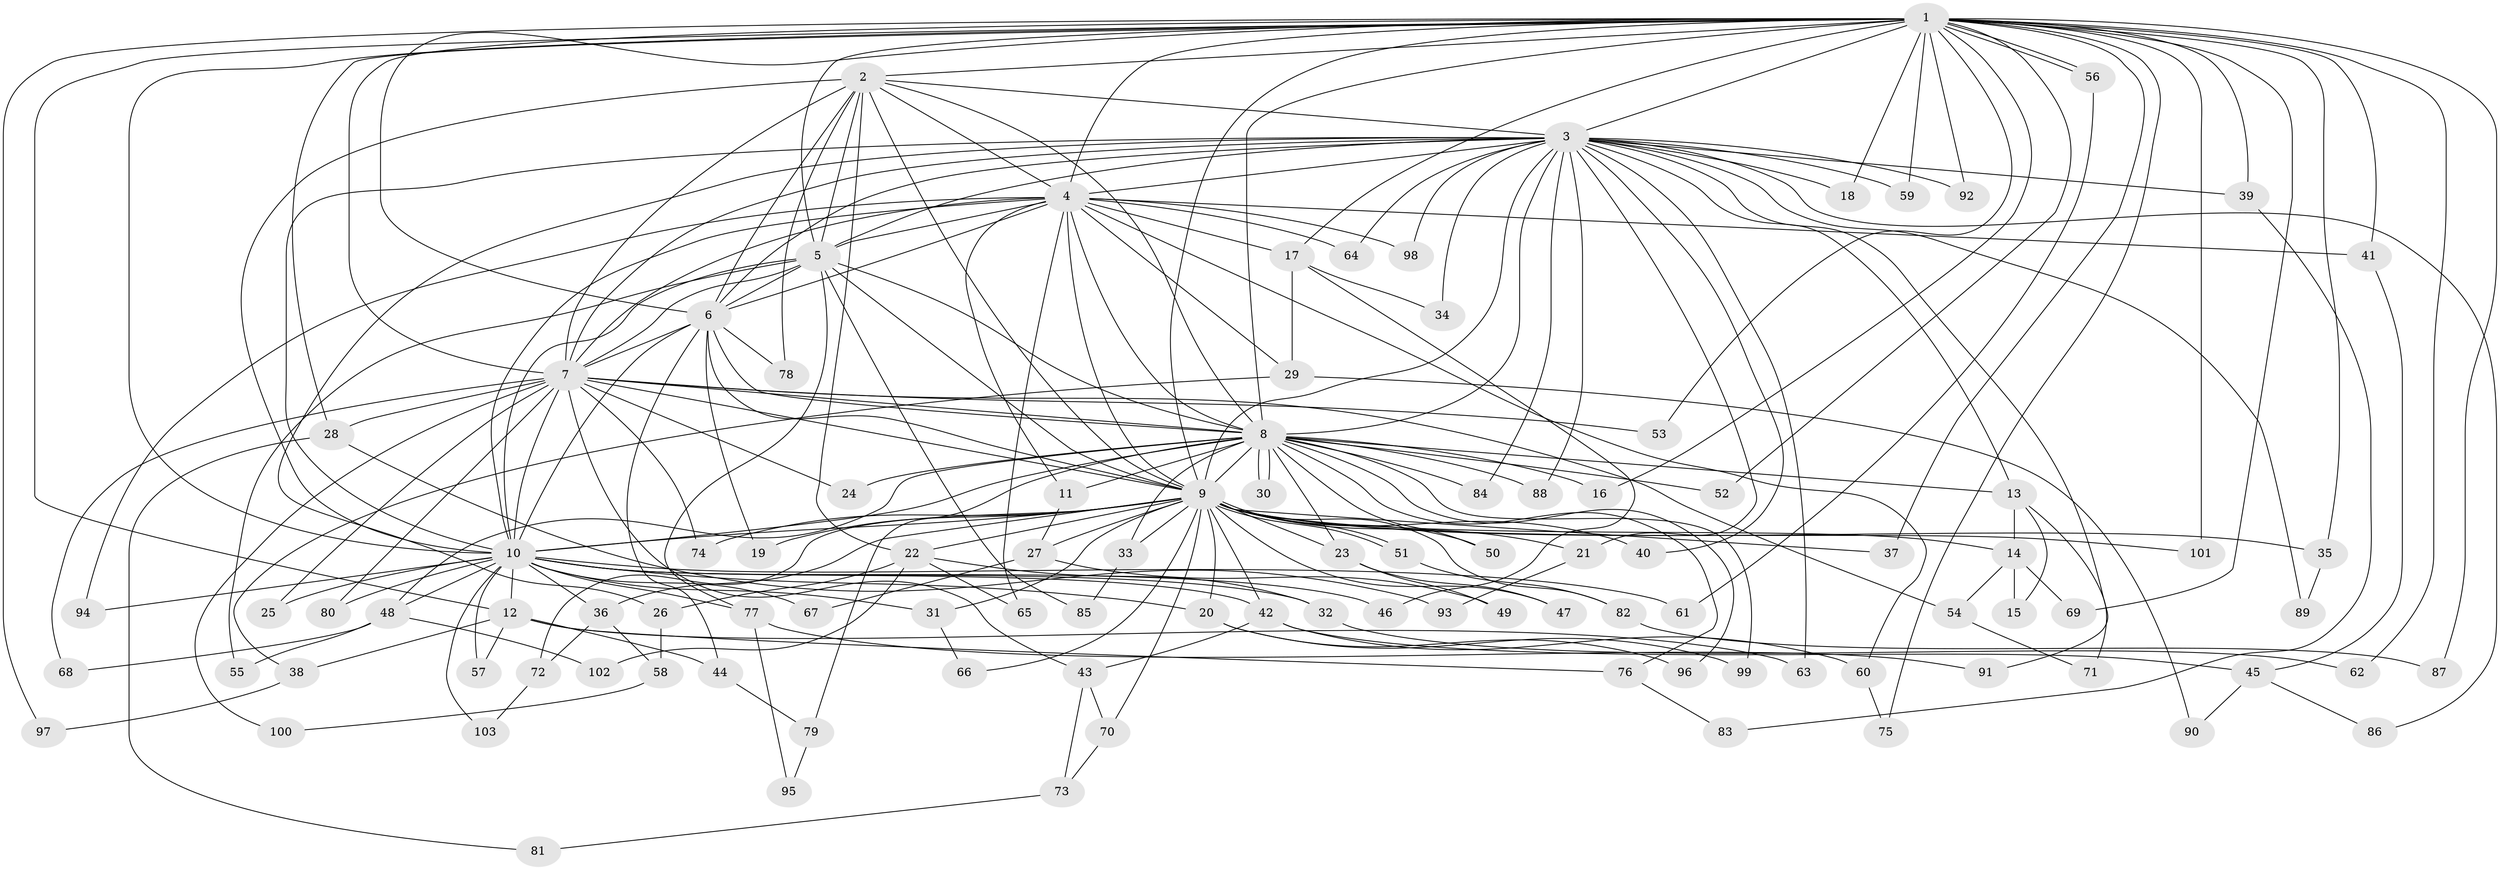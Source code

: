 // coarse degree distribution, {29: 0.012658227848101266, 10: 0.012658227848101266, 22: 0.02531645569620253, 37: 0.012658227848101266, 16: 0.012658227848101266, 21: 0.012658227848101266, 3: 0.189873417721519, 8: 0.012658227848101266, 5: 0.06329113924050633, 2: 0.5189873417721519, 4: 0.08860759493670886, 7: 0.02531645569620253, 1: 0.012658227848101266}
// Generated by graph-tools (version 1.1) at 2025/41/03/06/25 10:41:33]
// undirected, 103 vertices, 231 edges
graph export_dot {
graph [start="1"]
  node [color=gray90,style=filled];
  1;
  2;
  3;
  4;
  5;
  6;
  7;
  8;
  9;
  10;
  11;
  12;
  13;
  14;
  15;
  16;
  17;
  18;
  19;
  20;
  21;
  22;
  23;
  24;
  25;
  26;
  27;
  28;
  29;
  30;
  31;
  32;
  33;
  34;
  35;
  36;
  37;
  38;
  39;
  40;
  41;
  42;
  43;
  44;
  45;
  46;
  47;
  48;
  49;
  50;
  51;
  52;
  53;
  54;
  55;
  56;
  57;
  58;
  59;
  60;
  61;
  62;
  63;
  64;
  65;
  66;
  67;
  68;
  69;
  70;
  71;
  72;
  73;
  74;
  75;
  76;
  77;
  78;
  79;
  80;
  81;
  82;
  83;
  84;
  85;
  86;
  87;
  88;
  89;
  90;
  91;
  92;
  93;
  94;
  95;
  96;
  97;
  98;
  99;
  100;
  101;
  102;
  103;
  1 -- 2;
  1 -- 3;
  1 -- 4;
  1 -- 5;
  1 -- 6;
  1 -- 7;
  1 -- 8;
  1 -- 9;
  1 -- 10;
  1 -- 12;
  1 -- 16;
  1 -- 17;
  1 -- 18;
  1 -- 28;
  1 -- 35;
  1 -- 37;
  1 -- 39;
  1 -- 41;
  1 -- 52;
  1 -- 53;
  1 -- 56;
  1 -- 56;
  1 -- 59;
  1 -- 62;
  1 -- 69;
  1 -- 75;
  1 -- 87;
  1 -- 92;
  1 -- 97;
  1 -- 101;
  2 -- 3;
  2 -- 4;
  2 -- 5;
  2 -- 6;
  2 -- 7;
  2 -- 8;
  2 -- 9;
  2 -- 10;
  2 -- 22;
  2 -- 78;
  3 -- 4;
  3 -- 5;
  3 -- 6;
  3 -- 7;
  3 -- 8;
  3 -- 9;
  3 -- 10;
  3 -- 13;
  3 -- 18;
  3 -- 21;
  3 -- 26;
  3 -- 34;
  3 -- 39;
  3 -- 40;
  3 -- 59;
  3 -- 63;
  3 -- 64;
  3 -- 84;
  3 -- 86;
  3 -- 88;
  3 -- 89;
  3 -- 91;
  3 -- 92;
  3 -- 98;
  4 -- 5;
  4 -- 6;
  4 -- 7;
  4 -- 8;
  4 -- 9;
  4 -- 10;
  4 -- 11;
  4 -- 17;
  4 -- 29;
  4 -- 41;
  4 -- 60;
  4 -- 64;
  4 -- 65;
  4 -- 94;
  4 -- 98;
  5 -- 6;
  5 -- 7;
  5 -- 8;
  5 -- 9;
  5 -- 10;
  5 -- 55;
  5 -- 77;
  5 -- 85;
  6 -- 7;
  6 -- 8;
  6 -- 9;
  6 -- 10;
  6 -- 19;
  6 -- 44;
  6 -- 78;
  7 -- 8;
  7 -- 9;
  7 -- 10;
  7 -- 24;
  7 -- 25;
  7 -- 28;
  7 -- 43;
  7 -- 53;
  7 -- 54;
  7 -- 68;
  7 -- 74;
  7 -- 80;
  7 -- 100;
  8 -- 9;
  8 -- 10;
  8 -- 11;
  8 -- 13;
  8 -- 16;
  8 -- 23;
  8 -- 24;
  8 -- 30;
  8 -- 30;
  8 -- 33;
  8 -- 48;
  8 -- 50;
  8 -- 52;
  8 -- 76;
  8 -- 79;
  8 -- 84;
  8 -- 88;
  8 -- 96;
  8 -- 99;
  9 -- 10;
  9 -- 14;
  9 -- 19;
  9 -- 20;
  9 -- 21;
  9 -- 22;
  9 -- 23;
  9 -- 27;
  9 -- 31;
  9 -- 33;
  9 -- 35;
  9 -- 36;
  9 -- 37;
  9 -- 40;
  9 -- 42;
  9 -- 47;
  9 -- 50;
  9 -- 51;
  9 -- 51;
  9 -- 66;
  9 -- 70;
  9 -- 72;
  9 -- 74;
  9 -- 82;
  9 -- 101;
  10 -- 12;
  10 -- 20;
  10 -- 25;
  10 -- 31;
  10 -- 32;
  10 -- 36;
  10 -- 42;
  10 -- 46;
  10 -- 48;
  10 -- 57;
  10 -- 61;
  10 -- 67;
  10 -- 77;
  10 -- 80;
  10 -- 94;
  10 -- 103;
  11 -- 27;
  12 -- 38;
  12 -- 44;
  12 -- 57;
  12 -- 63;
  12 -- 76;
  13 -- 14;
  13 -- 15;
  13 -- 71;
  14 -- 15;
  14 -- 54;
  14 -- 69;
  17 -- 29;
  17 -- 34;
  17 -- 46;
  20 -- 96;
  20 -- 99;
  21 -- 93;
  22 -- 26;
  22 -- 32;
  22 -- 65;
  22 -- 102;
  23 -- 47;
  23 -- 49;
  26 -- 58;
  27 -- 49;
  27 -- 67;
  28 -- 81;
  28 -- 93;
  29 -- 38;
  29 -- 90;
  31 -- 66;
  32 -- 62;
  33 -- 85;
  35 -- 89;
  36 -- 58;
  36 -- 72;
  38 -- 97;
  39 -- 83;
  41 -- 45;
  42 -- 43;
  42 -- 45;
  42 -- 60;
  43 -- 70;
  43 -- 73;
  44 -- 79;
  45 -- 86;
  45 -- 90;
  48 -- 55;
  48 -- 68;
  48 -- 102;
  51 -- 82;
  54 -- 71;
  56 -- 61;
  58 -- 100;
  60 -- 75;
  70 -- 73;
  72 -- 103;
  73 -- 81;
  76 -- 83;
  77 -- 91;
  77 -- 95;
  79 -- 95;
  82 -- 87;
}
